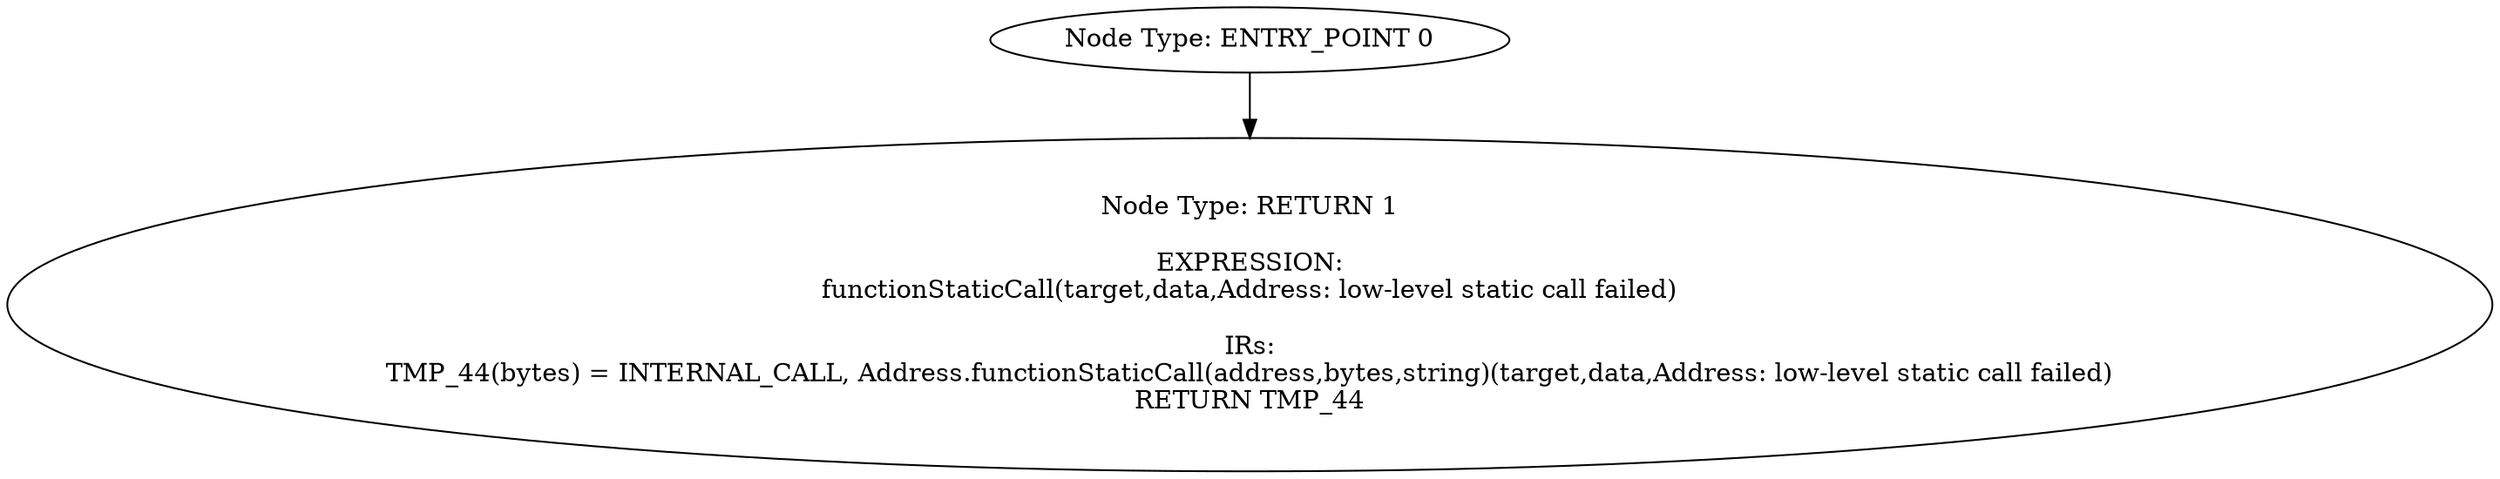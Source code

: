 digraph{
0[label="Node Type: ENTRY_POINT 0
"];
0->1;
1[label="Node Type: RETURN 1

EXPRESSION:
functionStaticCall(target,data,Address: low-level static call failed)

IRs:
TMP_44(bytes) = INTERNAL_CALL, Address.functionStaticCall(address,bytes,string)(target,data,Address: low-level static call failed)
RETURN TMP_44"];
}
